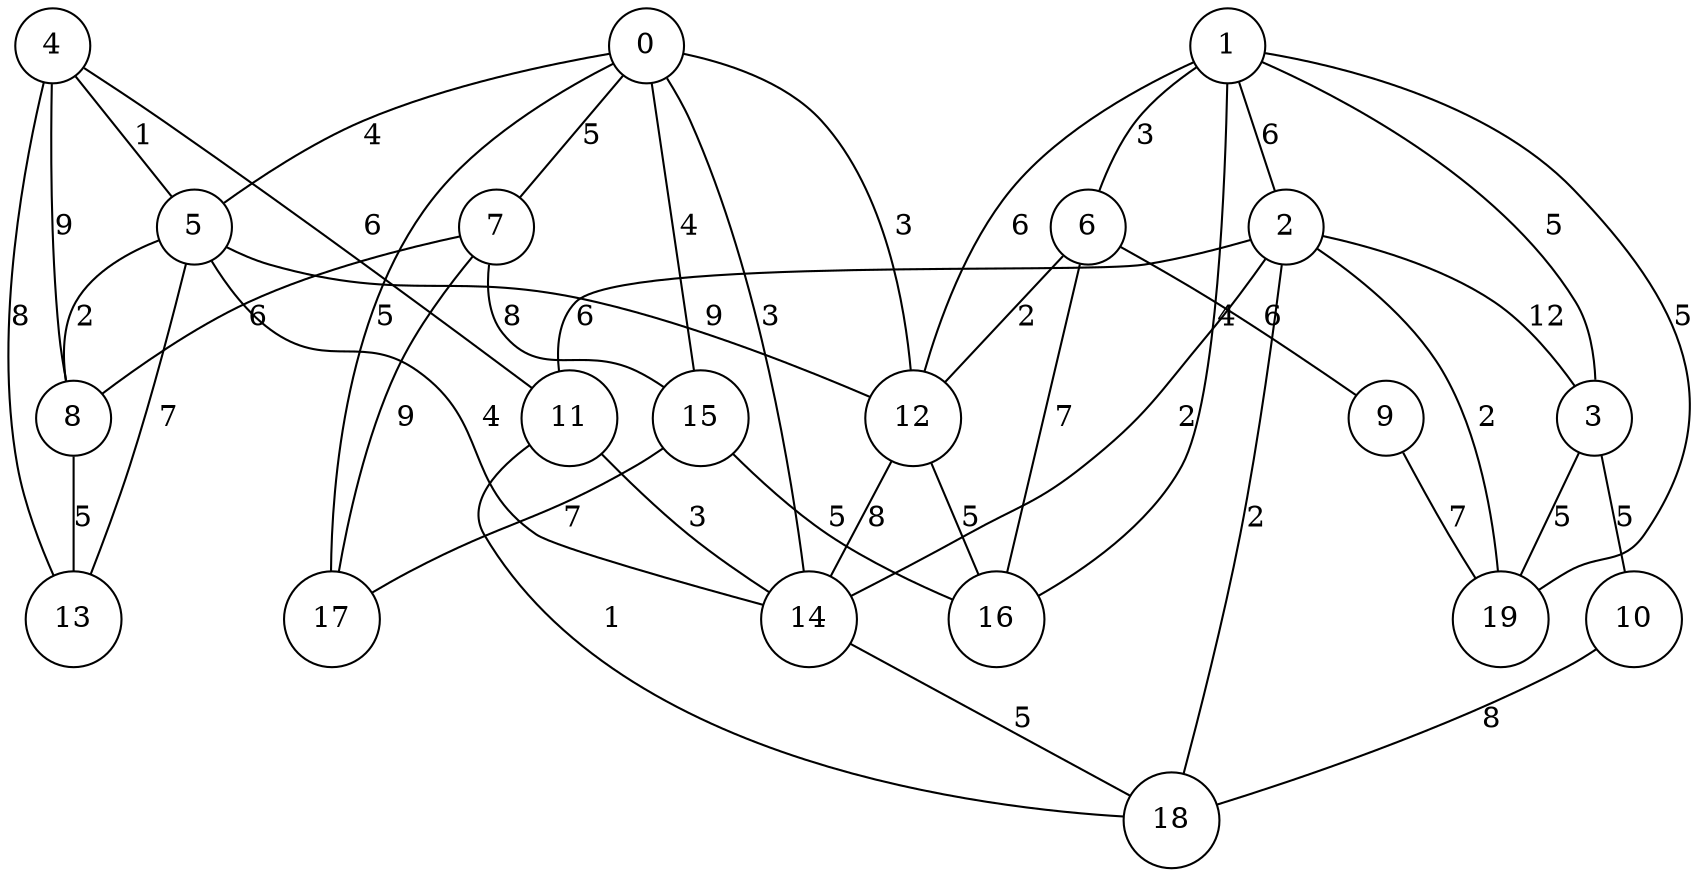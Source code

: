 graph qubit_interaction_graph {
    node [shape=circle];
    0 -- 14 [label=3];
    0 -- 7 [label=5];
    0 -- 17 [label=5];
    0 -- 15 [label=4];
    0 -- 5 [label=4];
    0 -- 12 [label=3];
    1 -- 16 [label=4];
    1 -- 12 [label=6];
    1 -- 3 [label=5];
    1 -- 19 [label=5];
    1 -- 2 [label=6];
    1 -- 6 [label=3];
    2 -- 3 [label=12];
    2 -- 11 [label=6];
    2 -- 19 [label=2];
    2 -- 18 [label=2];
    2 -- 14 [label=2];
    3 -- 10 [label=5];
    3 -- 19 [label=5];
    4 -- 13 [label=8];
    4 -- 11 [label=6];
    4 -- 8 [label=9];
    4 -- 5 [label=1];
    5 -- 13 [label=7];
    5 -- 12 [label=9];
    5 -- 14 [label=4];
    5 -- 8 [label=2];
    6 -- 9 [label=6];
    6 -- 16 [label=7];
    6 -- 12 [label=2];
    7 -- 15 [label=8];
    7 -- 17 [label=9];
    7 -- 8 [label=6];
    8 -- 13 [label=5];
    9 -- 19 [label=7];
    10 -- 18 [label=8];
    11 -- 18 [label=1];
    11 -- 14 [label=3];
    12 -- 16 [label=5];
    12 -- 14 [label=8];
    14 -- 18 [label=5];
    15 -- 17 [label=7];
    15 -- 16 [label=5];
}